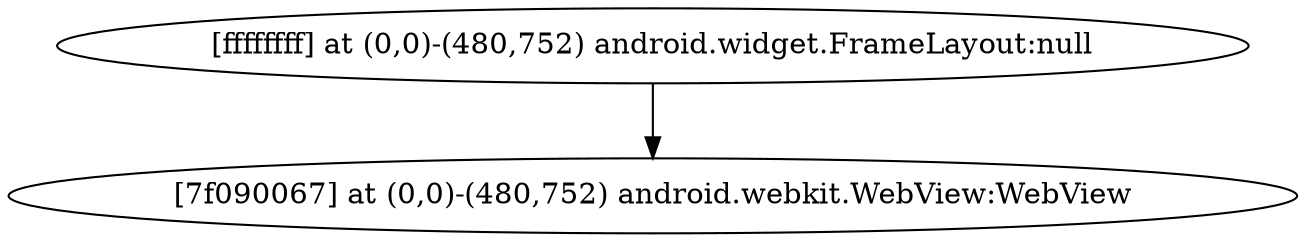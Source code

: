 strict digraph G {
  1 [ label="[ffffffff] at (0,0)-(480,752) android.widget.FrameLayout:null" ];
  2 [ label="[7f090067] at (0,0)-(480,752) android.webkit.WebView:WebView" ];
  1 -> 2;
}
